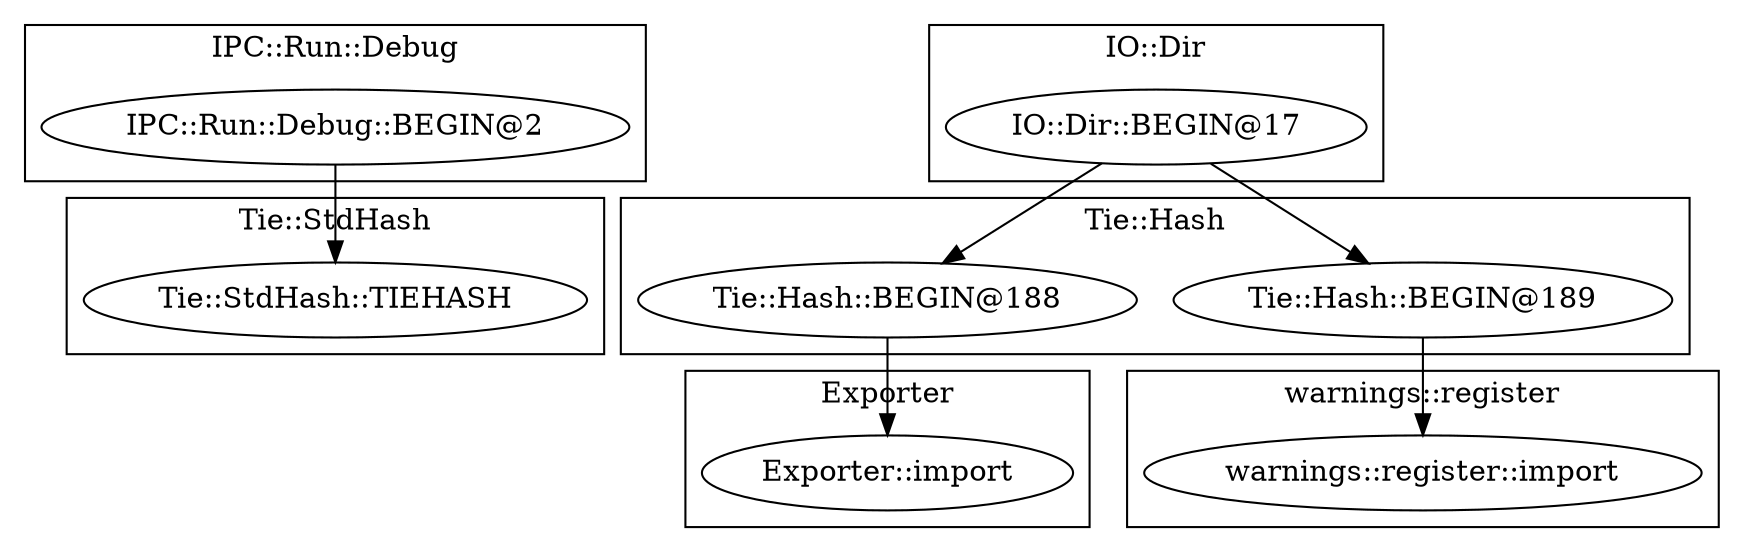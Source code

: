 digraph {
graph [overlap=false]
subgraph cluster_IPC_Run_Debug {
	label="IPC::Run::Debug";
	"IPC::Run::Debug::BEGIN@2";
}
subgraph cluster_IO_Dir {
	label="IO::Dir";
	"IO::Dir::BEGIN@17";
}
subgraph cluster_Tie_StdHash {
	label="Tie::StdHash";
	"Tie::StdHash::TIEHASH";
}
subgraph cluster_warnings_register {
	label="warnings::register";
	"warnings::register::import";
}
subgraph cluster_Exporter {
	label="Exporter";
	"Exporter::import";
}
subgraph cluster_Tie_Hash {
	label="Tie::Hash";
	"Tie::Hash::BEGIN@188";
	"Tie::Hash::BEGIN@189";
}
"IO::Dir::BEGIN@17" -> "Tie::Hash::BEGIN@189";
"Tie::Hash::BEGIN@188" -> "Exporter::import";
"Tie::Hash::BEGIN@189" -> "warnings::register::import";
"IO::Dir::BEGIN@17" -> "Tie::Hash::BEGIN@188";
"IPC::Run::Debug::BEGIN@2" -> "Tie::StdHash::TIEHASH";
}
